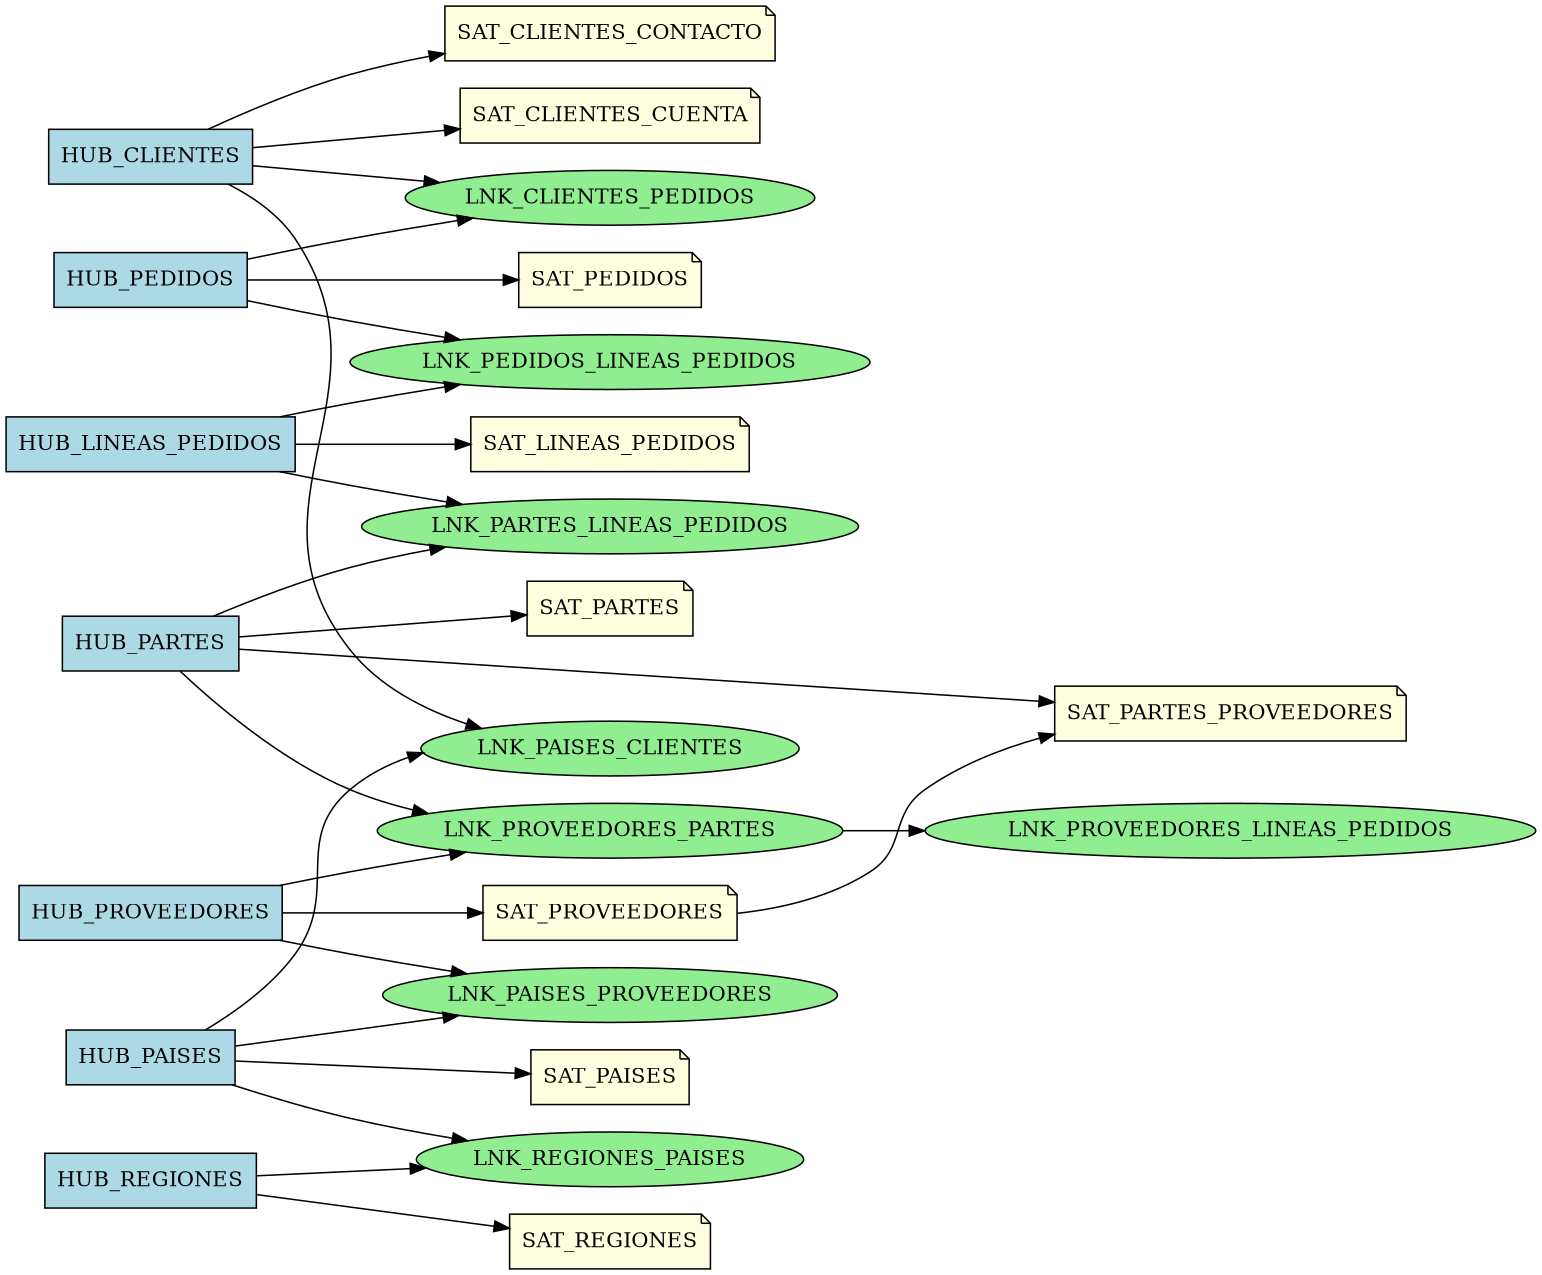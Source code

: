 // Mapa de Linaje de Datos - Data Vault
digraph {
	rankdir=LR size="11,8.5"
	HUB_CLIENTES [label=HUB_CLIENTES fillcolor=lightblue shape=box style=filled]
	HUB_LINEAS_PEDIDOS [label=HUB_LINEAS_PEDIDOS fillcolor=lightblue shape=box style=filled]
	HUB_PAISES [label=HUB_PAISES fillcolor=lightblue shape=box style=filled]
	HUB_PARTES [label=HUB_PARTES fillcolor=lightblue shape=box style=filled]
	HUB_PEDIDOS [label=HUB_PEDIDOS fillcolor=lightblue shape=box style=filled]
	HUB_PROVEEDORES [label=HUB_PROVEEDORES fillcolor=lightblue shape=box style=filled]
	HUB_REGIONES [label=HUB_REGIONES fillcolor=lightblue shape=box style=filled]
	LNK_CLIENTES_PEDIDOS [label=LNK_CLIENTES_PEDIDOS fillcolor=lightgreen shape=ellipse style=filled]
	LNK_PAISES_CLIENTES [label=LNK_PAISES_CLIENTES fillcolor=lightgreen shape=ellipse style=filled]
	LNK_PAISES_PROVEEDORES [label=LNK_PAISES_PROVEEDORES fillcolor=lightgreen shape=ellipse style=filled]
	LNK_PARTES_LINEAS_PEDIDOS [label=LNK_PARTES_LINEAS_PEDIDOS fillcolor=lightgreen shape=ellipse style=filled]
	LNK_PEDIDOS_LINEAS_PEDIDOS [label=LNK_PEDIDOS_LINEAS_PEDIDOS fillcolor=lightgreen shape=ellipse style=filled]
	LNK_PROVEEDORES_LINEAS_PEDIDOS [label=LNK_PROVEEDORES_LINEAS_PEDIDOS fillcolor=lightgreen shape=ellipse style=filled]
	LNK_PROVEEDORES_PARTES [label=LNK_PROVEEDORES_PARTES fillcolor=lightgreen shape=ellipse style=filled]
	LNK_REGIONES_PAISES [label=LNK_REGIONES_PAISES fillcolor=lightgreen shape=ellipse style=filled]
	SAT_CLIENTES_CONTACTO [label=SAT_CLIENTES_CONTACTO fillcolor=lightyellow shape=note style=filled]
	SAT_CLIENTES_CUENTA [label=SAT_CLIENTES_CUENTA fillcolor=lightyellow shape=note style=filled]
	SAT_LINEAS_PEDIDOS [label=SAT_LINEAS_PEDIDOS fillcolor=lightyellow shape=note style=filled]
	SAT_PAISES [label=SAT_PAISES fillcolor=lightyellow shape=note style=filled]
	SAT_PARTES [label=SAT_PARTES fillcolor=lightyellow shape=note style=filled]
	SAT_PARTES_PROVEEDORES [label=SAT_PARTES_PROVEEDORES fillcolor=lightyellow shape=note style=filled]
	SAT_PEDIDOS [label=SAT_PEDIDOS fillcolor=lightyellow shape=note style=filled]
	SAT_PROVEEDORES [label=SAT_PROVEEDORES fillcolor=lightyellow shape=note style=filled]
	SAT_REGIONES [label=SAT_REGIONES fillcolor=lightyellow shape=note style=filled]
	HUB_REGIONES -> SAT_REGIONES
	HUB_REGIONES -> LNK_REGIONES_PAISES
	HUB_PAISES -> LNK_REGIONES_PAISES
	HUB_PAISES -> SAT_PAISES
	HUB_PAISES -> LNK_PAISES_PROVEEDORES
	HUB_PAISES -> LNK_PAISES_CLIENTES
	HUB_CLIENTES -> LNK_PAISES_CLIENTES
	HUB_PROVEEDORES -> LNK_PAISES_PROVEEDORES
	HUB_CLIENTES -> LNK_CLIENTES_PEDIDOS
	HUB_PROVEEDORES -> SAT_PROVEEDORES
	HUB_PROVEEDORES -> LNK_PROVEEDORES_PARTES
	HUB_PARTES -> LNK_PROVEEDORES_PARTES
	LNK_PROVEEDORES_PARTES -> LNK_PROVEEDORES_LINEAS_PEDIDOS
	HUB_PARTES -> SAT_PARTES_PROVEEDORES
	SAT_PROVEEDORES -> SAT_PARTES_PROVEEDORES
	HUB_PARTES -> LNK_PARTES_LINEAS_PEDIDOS
	HUB_PARTES -> SAT_PARTES
	HUB_PEDIDOS -> LNK_CLIENTES_PEDIDOS
	HUB_LINEAS_PEDIDOS -> LNK_PARTES_LINEAS_PEDIDOS
	HUB_PEDIDOS -> LNK_PEDIDOS_LINEAS_PEDIDOS
	HUB_LINEAS_PEDIDOS -> LNK_PEDIDOS_LINEAS_PEDIDOS
	HUB_PEDIDOS -> SAT_PEDIDOS
	HUB_LINEAS_PEDIDOS -> SAT_LINEAS_PEDIDOS
	HUB_CLIENTES -> SAT_CLIENTES_CONTACTO
	HUB_CLIENTES -> SAT_CLIENTES_CUENTA
}
